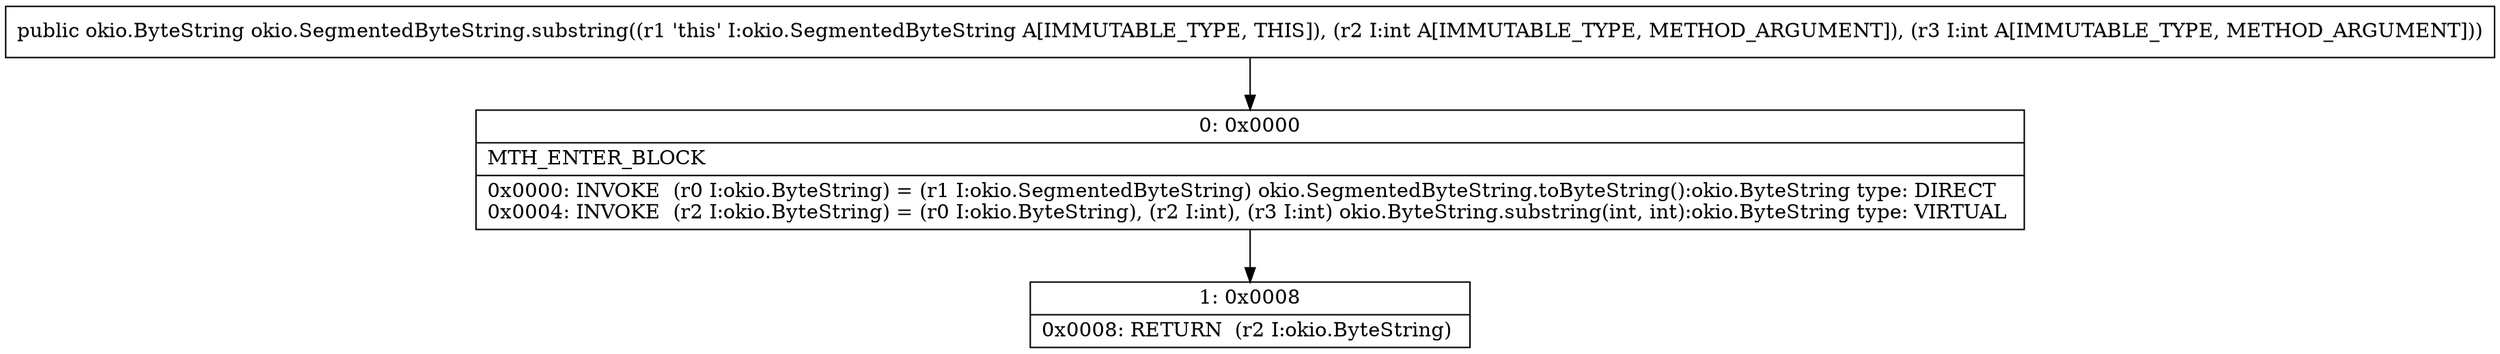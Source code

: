 digraph "CFG forokio.SegmentedByteString.substring(II)Lokio\/ByteString;" {
Node_0 [shape=record,label="{0\:\ 0x0000|MTH_ENTER_BLOCK\l|0x0000: INVOKE  (r0 I:okio.ByteString) = (r1 I:okio.SegmentedByteString) okio.SegmentedByteString.toByteString():okio.ByteString type: DIRECT \l0x0004: INVOKE  (r2 I:okio.ByteString) = (r0 I:okio.ByteString), (r2 I:int), (r3 I:int) okio.ByteString.substring(int, int):okio.ByteString type: VIRTUAL \l}"];
Node_1 [shape=record,label="{1\:\ 0x0008|0x0008: RETURN  (r2 I:okio.ByteString) \l}"];
MethodNode[shape=record,label="{public okio.ByteString okio.SegmentedByteString.substring((r1 'this' I:okio.SegmentedByteString A[IMMUTABLE_TYPE, THIS]), (r2 I:int A[IMMUTABLE_TYPE, METHOD_ARGUMENT]), (r3 I:int A[IMMUTABLE_TYPE, METHOD_ARGUMENT])) }"];
MethodNode -> Node_0;
Node_0 -> Node_1;
}

